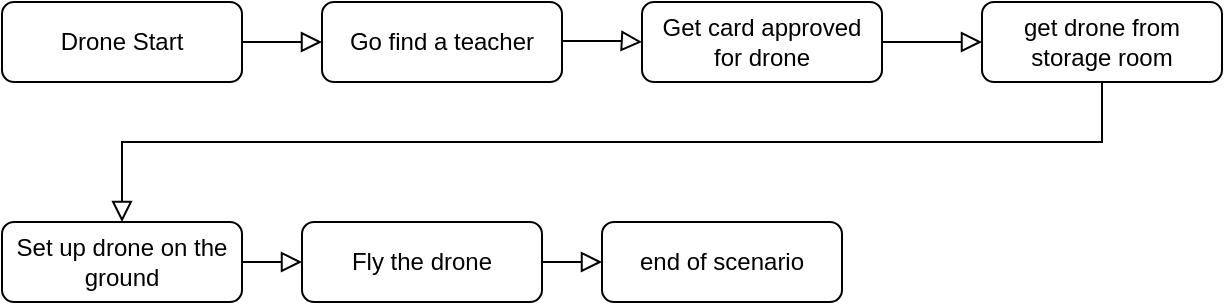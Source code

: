 <mxfile version="16.2.4" type="device"><diagram id="C5RBs43oDa-KdzZeNtuy" name="Page-1"><mxGraphModel dx="544" dy="520" grid="1" gridSize="10" guides="1" tooltips="1" connect="1" arrows="1" fold="1" page="1" pageScale="1" pageWidth="827" pageHeight="1169" math="0" shadow="0"><root><mxCell id="WIyWlLk6GJQsqaUBKTNV-0"/><mxCell id="WIyWlLk6GJQsqaUBKTNV-1" parent="WIyWlLk6GJQsqaUBKTNV-0"/><mxCell id="WIyWlLk6GJQsqaUBKTNV-2" value="" style="rounded=0;html=1;jettySize=auto;orthogonalLoop=1;fontSize=11;endArrow=block;endFill=0;endSize=8;strokeWidth=1;shadow=0;labelBackgroundColor=none;edgeStyle=orthogonalEdgeStyle;exitX=1;exitY=0.5;exitDx=0;exitDy=0;" parent="WIyWlLk6GJQsqaUBKTNV-1" source="WIyWlLk6GJQsqaUBKTNV-3" edge="1"><mxGeometry relative="1" as="geometry"><mxPoint x="180" y="100" as="targetPoint"/></mxGeometry></mxCell><mxCell id="WIyWlLk6GJQsqaUBKTNV-3" value="Drone Start" style="rounded=1;whiteSpace=wrap;html=1;fontSize=12;glass=0;strokeWidth=1;shadow=0;" parent="WIyWlLk6GJQsqaUBKTNV-1" vertex="1"><mxGeometry x="20" y="80" width="120" height="40" as="geometry"/></mxCell><mxCell id="WIyWlLk6GJQsqaUBKTNV-7" value="Go find a teacher" style="rounded=1;whiteSpace=wrap;html=1;fontSize=12;glass=0;strokeWidth=1;shadow=0;" parent="WIyWlLk6GJQsqaUBKTNV-1" vertex="1"><mxGeometry x="180" y="80" width="120" height="40" as="geometry"/></mxCell><mxCell id="FyB47IT65BL3Hwf2nGmj-3" value="&lt;div&gt;Get card approved&lt;/div&gt;&lt;div&gt;for drone&lt;br&gt;&lt;/div&gt;" style="rounded=1;whiteSpace=wrap;html=1;fontSize=12;glass=0;strokeWidth=1;shadow=0;" parent="WIyWlLk6GJQsqaUBKTNV-1" vertex="1"><mxGeometry x="340" y="80" width="120" height="40" as="geometry"/></mxCell><mxCell id="FyB47IT65BL3Hwf2nGmj-6" value="" style="rounded=0;html=1;jettySize=auto;orthogonalLoop=1;fontSize=11;endArrow=block;endFill=0;endSize=8;strokeWidth=1;shadow=0;labelBackgroundColor=none;edgeStyle=orthogonalEdgeStyle;exitX=1;exitY=0.5;exitDx=0;exitDy=0;entryX=0;entryY=0.5;entryDx=0;entryDy=0;" parent="WIyWlLk6GJQsqaUBKTNV-1" source="FyB47IT65BL3Hwf2nGmj-3" edge="1"><mxGeometry y="20" relative="1" as="geometry"><mxPoint as="offset"/><mxPoint x="310" y="110" as="sourcePoint"/><mxPoint x="510" y="100" as="targetPoint"/><Array as="points"/></mxGeometry></mxCell><mxCell id="FyB47IT65BL3Hwf2nGmj-46" value="get drone from storage room" style="rounded=1;whiteSpace=wrap;html=1;fontSize=12;glass=0;strokeWidth=1;shadow=0;" parent="WIyWlLk6GJQsqaUBKTNV-1" vertex="1"><mxGeometry x="510" y="80" width="120" height="40" as="geometry"/></mxCell><mxCell id="FyB47IT65BL3Hwf2nGmj-49" value="" style="edgeStyle=orthogonalEdgeStyle;rounded=0;html=1;jettySize=auto;orthogonalLoop=1;fontSize=11;endArrow=block;endFill=0;endSize=8;strokeWidth=1;shadow=0;labelBackgroundColor=none;exitX=0.5;exitY=1;exitDx=0;exitDy=0;entryX=0.5;entryY=0;entryDx=0;entryDy=0;" parent="WIyWlLk6GJQsqaUBKTNV-1" target="FyB47IT65BL3Hwf2nGmj-50" edge="1" source="FyB47IT65BL3Hwf2nGmj-46"><mxGeometry y="10" relative="1" as="geometry"><mxPoint as="offset"/><mxPoint x="739.5" y="120" as="sourcePoint"/><mxPoint x="70" y="160" as="targetPoint"/><Array as="points"><mxPoint x="570" y="150"/><mxPoint x="80" y="150"/></Array></mxGeometry></mxCell><mxCell id="FyB47IT65BL3Hwf2nGmj-50" value="Set up drone on the ground" style="rounded=1;whiteSpace=wrap;html=1;fontSize=12;glass=0;strokeWidth=1;shadow=0;" parent="WIyWlLk6GJQsqaUBKTNV-1" vertex="1"><mxGeometry x="20" y="190" width="120" height="40" as="geometry"/></mxCell><mxCell id="FyB47IT65BL3Hwf2nGmj-51" value="" style="rounded=0;html=1;jettySize=auto;orthogonalLoop=1;fontSize=11;endArrow=block;endFill=0;endSize=8;strokeWidth=1;shadow=0;labelBackgroundColor=none;edgeStyle=orthogonalEdgeStyle;exitX=1;exitY=0.5;exitDx=0;exitDy=0;entryX=0;entryY=0.5;entryDx=0;entryDy=0;" parent="WIyWlLk6GJQsqaUBKTNV-1" source="FyB47IT65BL3Hwf2nGmj-50" target="FyB47IT65BL3Hwf2nGmj-52" edge="1"><mxGeometry y="20" relative="1" as="geometry"><mxPoint as="offset"/><mxPoint x="630" y="230" as="sourcePoint"/><mxPoint x="680" y="230" as="targetPoint"/><Array as="points"/></mxGeometry></mxCell><mxCell id="FyB47IT65BL3Hwf2nGmj-52" value="Fly the drone" style="rounded=1;whiteSpace=wrap;html=1;fontSize=12;glass=0;strokeWidth=1;shadow=0;" parent="WIyWlLk6GJQsqaUBKTNV-1" vertex="1"><mxGeometry x="170" y="190" width="120" height="40" as="geometry"/></mxCell><mxCell id="FyB47IT65BL3Hwf2nGmj-62" value="" style="rounded=0;html=1;jettySize=auto;orthogonalLoop=1;fontSize=11;endArrow=block;endFill=0;endSize=8;strokeWidth=1;shadow=0;labelBackgroundColor=none;edgeStyle=orthogonalEdgeStyle;exitX=1;exitY=0.5;exitDx=0;exitDy=0;entryX=0;entryY=0.5;entryDx=0;entryDy=0;" parent="WIyWlLk6GJQsqaUBKTNV-1" source="FyB47IT65BL3Hwf2nGmj-52" target="FyB47IT65BL3Hwf2nGmj-63" edge="1"><mxGeometry y="20" relative="1" as="geometry"><mxPoint as="offset"/><mxPoint x="510" y="199.5" as="sourcePoint"/><mxPoint x="330" y="210" as="targetPoint"/><Array as="points"/></mxGeometry></mxCell><mxCell id="FyB47IT65BL3Hwf2nGmj-63" value="end of scenario" style="rounded=1;whiteSpace=wrap;html=1;fontSize=12;glass=0;strokeWidth=1;shadow=0;" parent="WIyWlLk6GJQsqaUBKTNV-1" vertex="1"><mxGeometry x="320" y="190" width="120" height="40" as="geometry"/></mxCell><mxCell id="FyB47IT65BL3Hwf2nGmj-65" value="" style="rounded=0;html=1;jettySize=auto;orthogonalLoop=1;fontSize=11;endArrow=block;endFill=0;endSize=8;strokeWidth=1;shadow=0;labelBackgroundColor=none;edgeStyle=orthogonalEdgeStyle;exitX=1;exitY=0.5;exitDx=0;exitDy=0;" parent="WIyWlLk6GJQsqaUBKTNV-1" edge="1"><mxGeometry relative="1" as="geometry"><mxPoint x="300" y="99.5" as="sourcePoint"/><mxPoint x="340" y="100" as="targetPoint"/><Array as="points"><mxPoint x="330" y="100"/><mxPoint x="330" y="100"/></Array></mxGeometry></mxCell></root></mxGraphModel></diagram></mxfile>